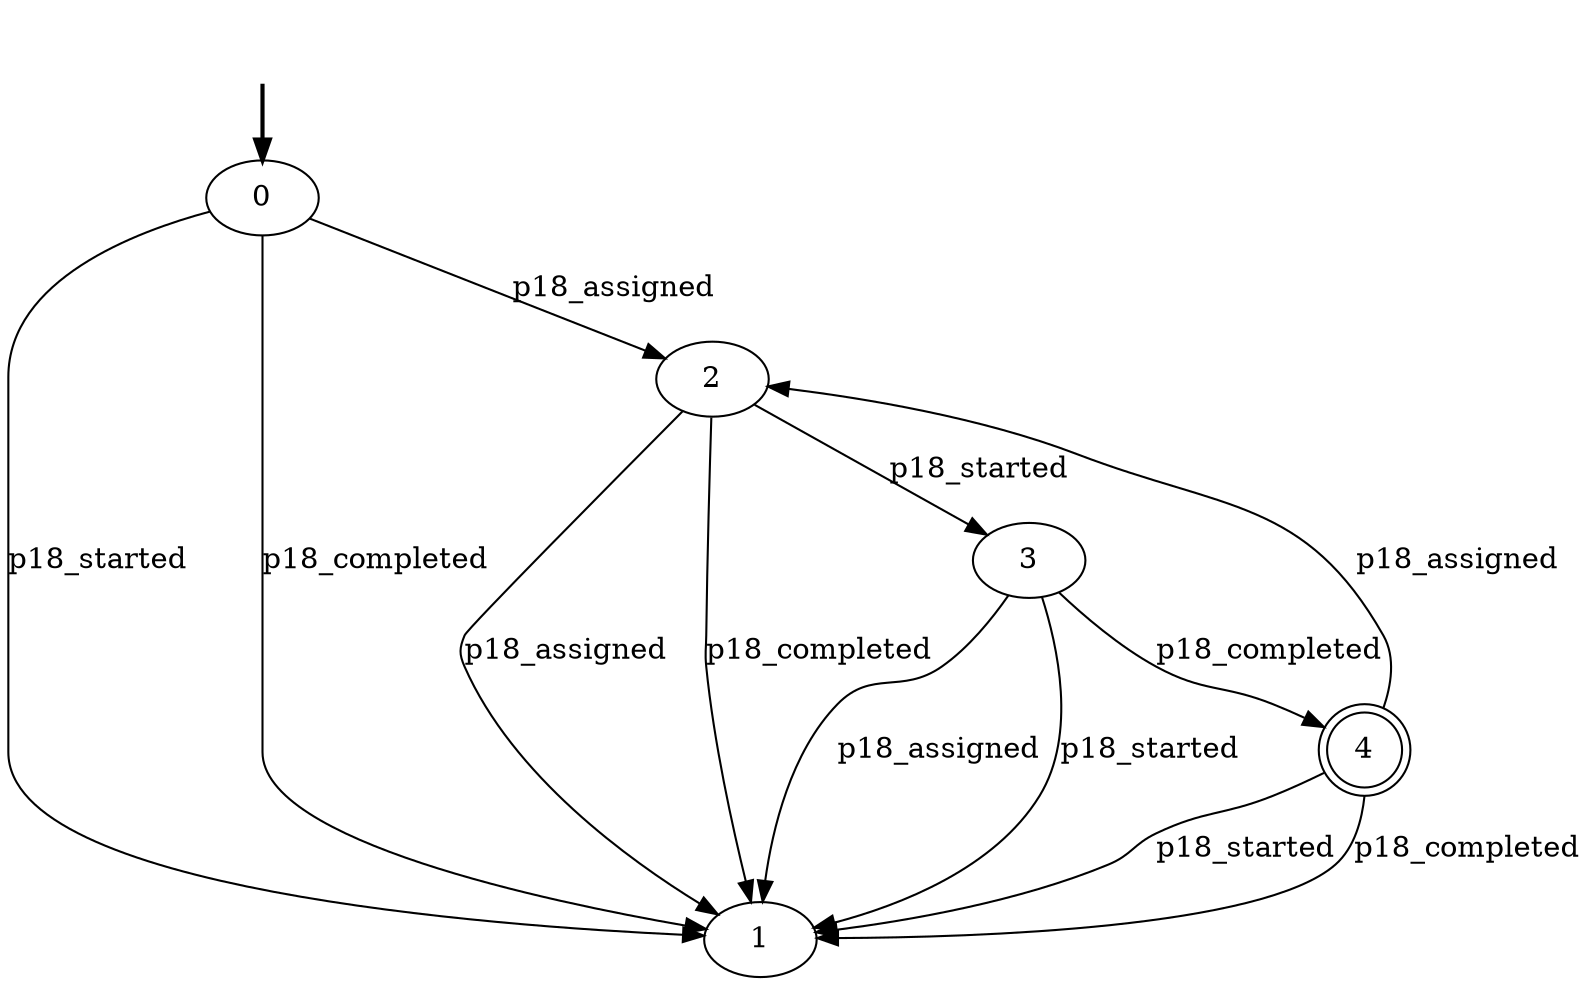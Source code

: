 digraph {
		fake0 [style=invisible]
		0 [root=true]
		1
		2
		3
		4 [shape=doublecircle]
		fake0 -> 0 [style=bold]
		2 -> 1 [label=p18_assigned]
		2 -> 3 [label=p18_started]
		2 -> 1 [label=p18_completed]
		3 -> 1 [label=p18_assigned]
		3 -> 1 [label=p18_started]
		3 -> 4 [label=p18_completed]
		4 -> 2 [label=p18_assigned]
		4 -> 1 [label=p18_started]
		4 -> 1 [label=p18_completed]
		0 -> 2 [label=p18_assigned]
		0 -> 1 [label=p18_started]
		0 -> 1 [label=p18_completed]
}